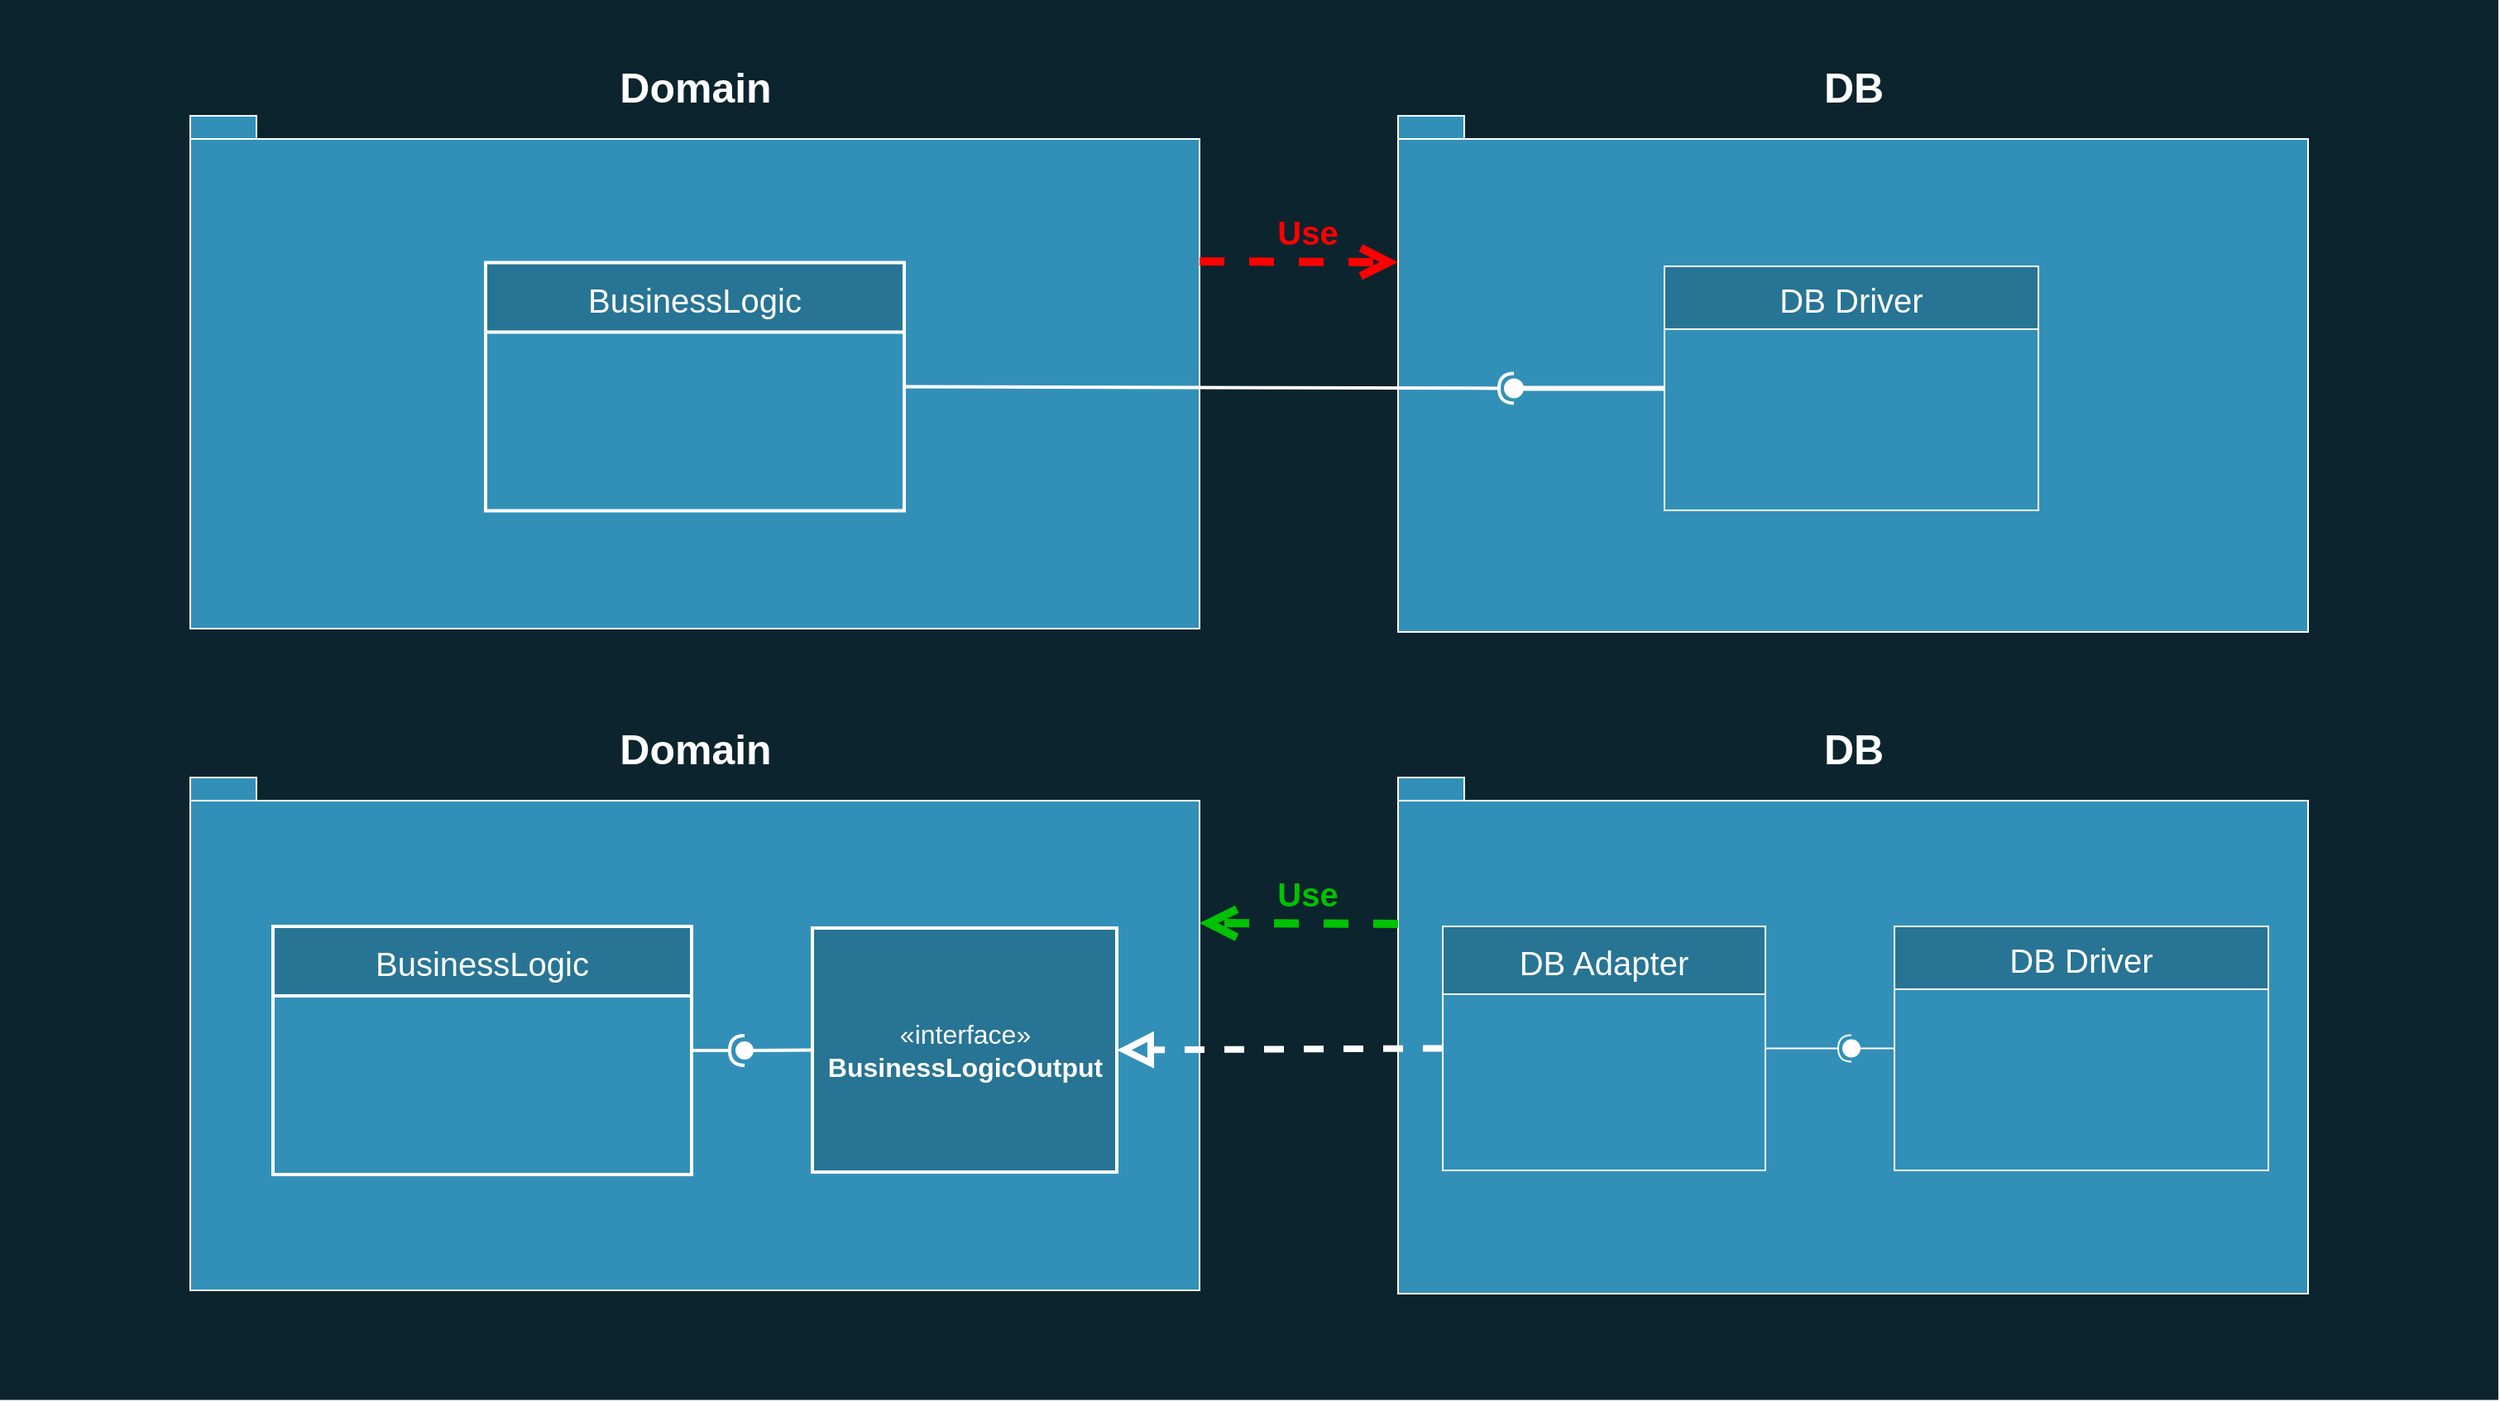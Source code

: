 <mxfile version="13.0.3" type="device"><diagram name="Page-1" id="b5b7bab2-c9e2-2cf4-8b2a-24fd1a2a6d21"><mxGraphModel dx="4259" dy="2197" grid="1" gridSize="10" guides="1" tooltips="1" connect="1" arrows="1" fold="1" page="1" pageScale="1" pageWidth="827" pageHeight="1169" background="#ffffff" math="0" shadow="0"><root><mxCell id="0"/><mxCell id="1" parent="0"/><mxCell id="crDRbli0xWPwZ9U8P9Jx-28" value="" style="rounded=0;whiteSpace=wrap;html=1;fillColor=#0C242E;fontSize=30;fontColor=#FFFFFF;strokeColor=none;" parent="1" vertex="1"><mxGeometry x="-1990" y="-280" width="1510" height="846.25" as="geometry"/></mxCell><mxCell id="pAwI9zMzJVAKjvSWncaQ-3" value="&lt;font color=&quot;#ffffff&quot;&gt;&lt;span style=&quot;font-size: 25px&quot;&gt;Domain&lt;br&gt;&lt;/span&gt;&lt;/font&gt;" style="shape=folder;fontStyle=1;spacingTop=10;tabWidth=40;tabHeight=14;tabPosition=left;html=1;fillColor=#3290B8;labelPosition=center;verticalLabelPosition=top;align=center;verticalAlign=bottom;strokeColor=#FFFFFF;" vertex="1" parent="1"><mxGeometry x="-1875" y="190" width="610" height="310" as="geometry"/></mxCell><mxCell id="pAwI9zMzJVAKjvSWncaQ-4" value="&lt;font style=&quot;font-size: 25px&quot; color=&quot;#ffffff&quot;&gt;DB&lt;/font&gt;" style="shape=folder;fontStyle=1;spacingTop=10;tabWidth=40;tabHeight=14;tabPosition=left;html=1;fillColor=#3290B8;labelPosition=center;verticalLabelPosition=top;align=center;verticalAlign=bottom;strokeColor=#FFFFFF;" vertex="1" parent="1"><mxGeometry x="-1145" y="190" width="550" height="312" as="geometry"/></mxCell><mxCell id="pAwI9zMzJVAKjvSWncaQ-7" value="&lt;font style=&quot;font-size: 16px&quot;&gt;&lt;font style=&quot;font-size: 16px&quot;&gt;«interface»&lt;/font&gt;&lt;br&gt;&lt;b&gt;&lt;font style=&quot;font-size: 16px&quot;&gt;BusinessLogicOutput&lt;/font&gt;&lt;/b&gt;&lt;/font&gt;" style="html=1;fillColor=#287494;fontColor=#FFFFFF;strokeWidth=2;strokeColor=#FFFFFF;" vertex="1" parent="1"><mxGeometry x="-1499" y="281" width="184" height="147.5" as="geometry"/></mxCell><mxCell id="pAwI9zMzJVAKjvSWncaQ-8" value="" style="rounded=0;orthogonalLoop=1;jettySize=auto;html=1;endArrow=none;endFill=0;exitX=0;exitY=0.5;exitDx=0;exitDy=0;strokeColor=#FFFFFF;strokeWidth=2;" edge="1" parent="1" source="pAwI9zMzJVAKjvSWncaQ-7" target="pAwI9zMzJVAKjvSWncaQ-10"><mxGeometry relative="1" as="geometry"><mxPoint x="-1452" y="530" as="sourcePoint"/></mxGeometry></mxCell><mxCell id="pAwI9zMzJVAKjvSWncaQ-9" value="" style="rounded=0;orthogonalLoop=1;jettySize=auto;html=1;endArrow=halfCircle;endFill=0;entryX=0.5;entryY=0.5;entryDx=0;entryDy=0;endSize=6;strokeWidth=2;exitX=1;exitY=0.5;exitDx=0;exitDy=0;strokeColor=#FFFFFF;" edge="1" parent="1" source="pAwI9zMzJVAKjvSWncaQ-6" target="pAwI9zMzJVAKjvSWncaQ-10"><mxGeometry relative="1" as="geometry"><mxPoint x="-1602" y="510" as="sourcePoint"/></mxGeometry></mxCell><mxCell id="pAwI9zMzJVAKjvSWncaQ-10" value="" style="ellipse;whiteSpace=wrap;html=1;fontFamily=Helvetica;fontSize=12;fontColor=#000000;align=center;strokeColor=#FFFFFF;fillColor=#ffffff;points=[];aspect=fixed;resizable=0;" vertex="1" parent="1"><mxGeometry x="-1545" y="350" width="10" height="10" as="geometry"/></mxCell><mxCell id="pAwI9zMzJVAKjvSWncaQ-18" value="" style="rounded=0;orthogonalLoop=1;jettySize=auto;html=1;endArrow=none;endFill=0;exitX=0;exitY=0.5;exitDx=0;exitDy=0;strokeColor=#FFFFFF;fontColor=#FFFFFF;" edge="1" parent="1" source="pAwI9zMzJVAKjvSWncaQ-17" target="pAwI9zMzJVAKjvSWncaQ-20"><mxGeometry relative="1" as="geometry"><mxPoint x="-991" y="630" as="sourcePoint"/></mxGeometry></mxCell><mxCell id="pAwI9zMzJVAKjvSWncaQ-19" value="" style="rounded=0;orthogonalLoop=1;jettySize=auto;html=1;endArrow=halfCircle;endFill=0;entryX=0.5;entryY=0.5;entryDx=0;entryDy=0;endSize=6;strokeWidth=1;exitX=1;exitY=0.5;exitDx=0;exitDy=0;strokeColor=#FFFFFF;fontColor=#FFFFFF;" edge="1" parent="1" source="pAwI9zMzJVAKjvSWncaQ-16" target="pAwI9zMzJVAKjvSWncaQ-20"><mxGeometry relative="1" as="geometry"><mxPoint x="-930" y="630" as="sourcePoint"/></mxGeometry></mxCell><mxCell id="pAwI9zMzJVAKjvSWncaQ-20" value="" style="ellipse;whiteSpace=wrap;html=1;fontFamily=Helvetica;fontSize=12;fontColor=#FFFFFF;align=center;strokeColor=#FFFFFF;fillColor=#ffffff;points=[];aspect=fixed;resizable=0;" vertex="1" parent="1"><mxGeometry x="-876" y="348.75" width="10" height="10" as="geometry"/></mxCell><mxCell id="pAwI9zMzJVAKjvSWncaQ-21" value="" style="endArrow=block;dashed=1;endFill=0;endSize=12;html=1;entryX=1;entryY=0.5;entryDx=0;entryDy=0;exitX=0;exitY=0.5;exitDx=0;exitDy=0;strokeColor=#FFFFFF;strokeWidth=4;" edge="1" parent="1" source="pAwI9zMzJVAKjvSWncaQ-16" target="pAwI9zMzJVAKjvSWncaQ-7"><mxGeometry width="160" relative="1" as="geometry"><mxPoint x="-1085" y="520" as="sourcePoint"/><mxPoint x="-1135" y="573" as="targetPoint"/></mxGeometry></mxCell><mxCell id="pAwI9zMzJVAKjvSWncaQ-6" value="BusinessLogic" style="swimlane;fontStyle=0;childLayout=stackLayout;horizontal=1;startSize=42;fillColor=#287494;horizontalStack=0;resizeParent=1;resizeParentMax=0;resizeLast=0;collapsible=1;marginBottom=0;fontColor=#FFFFFF;fontSize=20;strokeWidth=2;strokeColor=#FFFFFF;" vertex="1" parent="1"><mxGeometry x="-1825" y="280" width="253" height="150" as="geometry"/></mxCell><mxCell id="pAwI9zMzJVAKjvSWncaQ-17" value="DB Driver" style="swimlane;fontStyle=0;childLayout=stackLayout;horizontal=1;startSize=38;fillColor=#287494;horizontalStack=0;resizeParent=1;resizeParentMax=0;resizeLast=0;collapsible=1;marginBottom=0;strokeColor=#FFFFFF;fontColor=#FFFFFF;fontSize=20;" vertex="1" parent="1"><mxGeometry x="-845" y="280" width="226" height="147.5" as="geometry"/></mxCell><mxCell id="pAwI9zMzJVAKjvSWncaQ-16" value="DB Adapter" style="swimlane;fontStyle=0;childLayout=stackLayout;horizontal=1;startSize=41;fillColor=#287494;horizontalStack=0;resizeParent=1;resizeParentMax=0;resizeLast=0;collapsible=1;marginBottom=0;strokeColor=#FFFFFF;fontColor=#FFFFFF;fontSize=20;" vertex="1" parent="1"><mxGeometry x="-1118" y="280" width="195" height="147.5" as="geometry"/></mxCell><mxCell id="pAwI9zMzJVAKjvSWncaQ-37" value="&lt;font color=&quot;#ffffff&quot;&gt;&lt;span style=&quot;font-size: 25px&quot;&gt;Domain&lt;br&gt;&lt;/span&gt;&lt;/font&gt;" style="shape=folder;fontStyle=1;spacingTop=10;tabWidth=40;tabHeight=14;tabPosition=left;html=1;fillColor=#3290B8;labelPosition=center;verticalLabelPosition=top;align=center;verticalAlign=bottom;strokeColor=#FFFFFF;" vertex="1" parent="1"><mxGeometry x="-1875" y="-210" width="610" height="310" as="geometry"/></mxCell><mxCell id="pAwI9zMzJVAKjvSWncaQ-38" value="&lt;font style=&quot;font-size: 25px&quot; color=&quot;#ffffff&quot;&gt;DB&lt;/font&gt;" style="shape=folder;fontStyle=1;spacingTop=10;tabWidth=40;tabHeight=14;tabPosition=left;html=1;fillColor=#3290B8;labelPosition=center;verticalLabelPosition=top;align=center;verticalAlign=bottom;strokeColor=#FFFFFF;" vertex="1" parent="1"><mxGeometry x="-1145" y="-210" width="550" height="312" as="geometry"/></mxCell><mxCell id="pAwI9zMzJVAKjvSWncaQ-44" value="" style="rounded=0;orthogonalLoop=1;jettySize=auto;html=1;endArrow=none;endFill=0;exitX=0.189;exitY=0.203;exitDx=0;exitDy=0;strokeColor=#FFFFFF;fontColor=#FFFFFF;exitPerimeter=0;" edge="1" parent="1"><mxGeometry relative="1" as="geometry"><mxPoint x="-1058.11" y="-49.22" as="sourcePoint"/><mxPoint x="-1058.536" y="-49.786" as="targetPoint"/></mxGeometry></mxCell><mxCell id="pAwI9zMzJVAKjvSWncaQ-48" value="BusinessLogic" style="swimlane;fontStyle=0;childLayout=stackLayout;horizontal=1;startSize=42;fillColor=#287494;horizontalStack=0;resizeParent=1;resizeParentMax=0;resizeLast=0;collapsible=1;marginBottom=0;fontColor=#FFFFFF;fontSize=20;strokeWidth=2;strokeColor=#FFFFFF;" vertex="1" parent="1"><mxGeometry x="-1696.5" y="-121.25" width="253" height="150" as="geometry"/></mxCell><mxCell id="pAwI9zMzJVAKjvSWncaQ-52" value="" style="rounded=0;orthogonalLoop=1;jettySize=auto;html=1;endArrow=none;endFill=0;labelBackgroundColor=none;strokeColor=#FFFFFF;strokeWidth=3;fontSize=20;fontColor=#FFFFFF;exitX=0;exitY=0.5;exitDx=0;exitDy=0;" edge="1" target="pAwI9zMzJVAKjvSWncaQ-54" parent="1" source="pAwI9zMzJVAKjvSWncaQ-49"><mxGeometry relative="1" as="geometry"><mxPoint x="-1230" y="-35" as="sourcePoint"/></mxGeometry></mxCell><mxCell id="pAwI9zMzJVAKjvSWncaQ-53" value="" style="rounded=0;orthogonalLoop=1;jettySize=auto;html=1;endArrow=halfCircle;endFill=0;entryX=0.5;entryY=0.5;entryDx=0;entryDy=0;endSize=6;strokeWidth=2;labelBackgroundColor=none;fontSize=20;fontColor=#FFFFFF;strokeColor=#FFFFFF;exitX=1;exitY=0.5;exitDx=0;exitDy=0;" edge="1" target="pAwI9zMzJVAKjvSWncaQ-54" parent="1" source="pAwI9zMzJVAKjvSWncaQ-48"><mxGeometry relative="1" as="geometry"><mxPoint x="-1190" y="-35" as="sourcePoint"/></mxGeometry></mxCell><mxCell id="pAwI9zMzJVAKjvSWncaQ-54" value="" style="ellipse;whiteSpace=wrap;html=1;fontFamily=Helvetica;fontSize=12;fontColor=#000000;align=center;strokeColor=#FFFFFF;fillColor=#ffffff;points=[];aspect=fixed;resizable=0;strokeWidth=2;perimeterSpacing=0;" vertex="1" parent="1"><mxGeometry x="-1080" y="-50.25" width="10" height="10" as="geometry"/></mxCell><mxCell id="pAwI9zMzJVAKjvSWncaQ-49" value="DB Driver" style="swimlane;fontStyle=0;childLayout=stackLayout;horizontal=1;startSize=38;fillColor=#287494;horizontalStack=0;resizeParent=1;resizeParentMax=0;resizeLast=0;collapsible=1;marginBottom=0;strokeColor=#FFFFFF;fontColor=#FFFFFF;fontSize=20;" vertex="1" parent="1"><mxGeometry x="-984" y="-119" width="226" height="147.5" as="geometry"/></mxCell><mxCell id="pAwI9zMzJVAKjvSWncaQ-55" value="Use" style="endArrow=open;endSize=12;dashed=1;html=1;labelBackgroundColor=none;strokeColor=#FF0000;strokeWidth=5;fontSize=20;fontColor=#FF0000;entryX=0;entryY=0;entryDx=0;entryDy=88.5;exitX=0;exitY=0;exitDx=610;exitDy=88;exitPerimeter=0;entryPerimeter=0;fontStyle=1" edge="1" parent="1" source="pAwI9zMzJVAKjvSWncaQ-37" target="pAwI9zMzJVAKjvSWncaQ-38"><mxGeometry x="0.082" y="18" width="160" relative="1" as="geometry"><mxPoint x="-1990" y="640" as="sourcePoint"/><mxPoint x="-1830" y="640" as="targetPoint"/><Array as="points"/><mxPoint as="offset"/></mxGeometry></mxCell><mxCell id="pAwI9zMzJVAKjvSWncaQ-56" value="Use" style="endArrow=open;endSize=12;dashed=1;html=1;labelBackgroundColor=none;strokeColor=#00C200;strokeWidth=5;fontSize=20;fontColor=#00C200;entryX=0;entryY=0;entryDx=610;entryDy=88;exitX=0;exitY=0;exitDx=0;exitDy=88.5;exitPerimeter=0;entryPerimeter=0;fontStyle=1" edge="1" parent="1" source="pAwI9zMzJVAKjvSWncaQ-4" target="pAwI9zMzJVAKjvSWncaQ-3"><mxGeometry x="-0.082" y="-18" width="160" relative="1" as="geometry"><mxPoint x="-1255.0" y="-112" as="sourcePoint"/><mxPoint x="-1135" y="-111.5" as="targetPoint"/><Array as="points"/><mxPoint as="offset"/></mxGeometry></mxCell></root></mxGraphModel></diagram></mxfile>